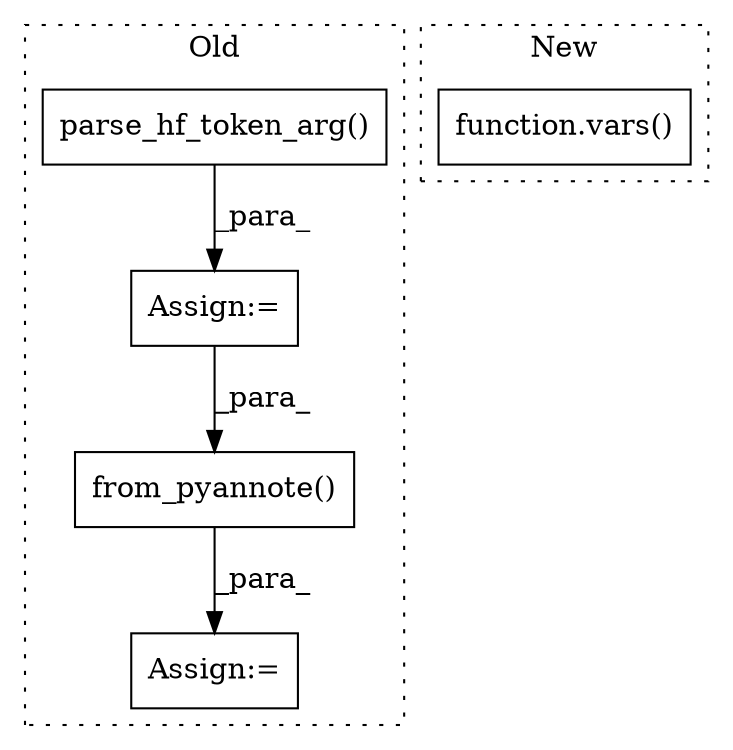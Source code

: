 digraph G {
subgraph cluster0 {
1 [label="from_pyannote()" a="75" s="2489,2553" l="32,1" shape="box"];
3 [label="parse_hf_token_arg()" a="75" s="2373,2411" l="25,1" shape="box"];
4 [label="Assign:=" a="68" s="2370" l="3" shape="box"];
5 [label="Assign:=" a="68" s="2486" l="3" shape="box"];
label = "Old";
style="dotted";
}
subgraph cluster1 {
2 [label="function.vars()" a="75" s="2285,2294" l="5,1" shape="box"];
label = "New";
style="dotted";
}
1 -> 5 [label="_para_"];
3 -> 4 [label="_para_"];
4 -> 1 [label="_para_"];
}